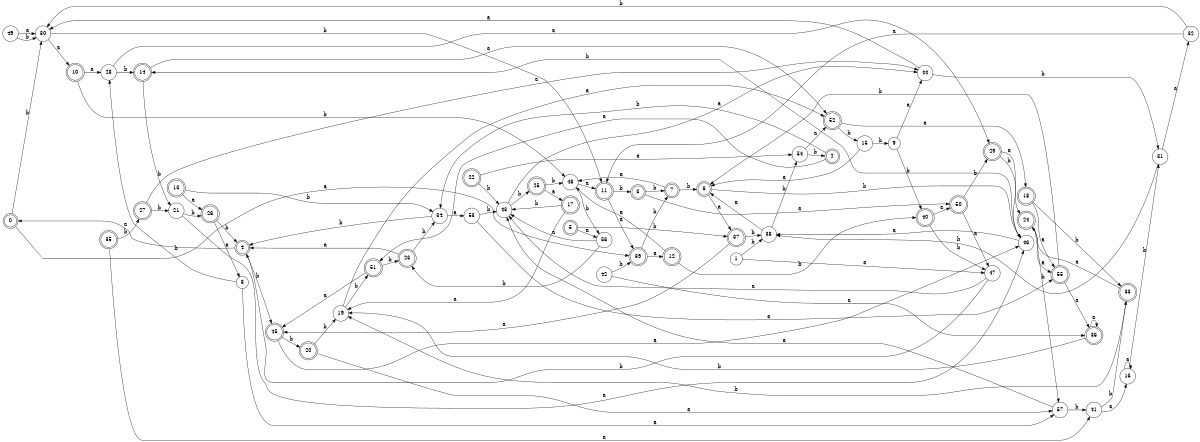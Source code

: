 digraph n47_6 {
__start0 [label="" shape="none"];

rankdir=LR;
size="8,5";

s0 [style="rounded,filled", color="black", fillcolor="white" shape="doublecircle", label="0"];
s1 [style="filled", color="black", fillcolor="white" shape="circle", label="1"];
s2 [style="rounded,filled", color="black", fillcolor="white" shape="doublecircle", label="2"];
s3 [style="rounded,filled", color="black", fillcolor="white" shape="doublecircle", label="3"];
s4 [style="rounded,filled", color="black", fillcolor="white" shape="doublecircle", label="4"];
s5 [style="rounded,filled", color="black", fillcolor="white" shape="doublecircle", label="5"];
s6 [style="rounded,filled", color="black", fillcolor="white" shape="doublecircle", label="6"];
s7 [style="rounded,filled", color="black", fillcolor="white" shape="doublecircle", label="7"];
s8 [style="filled", color="black", fillcolor="white" shape="circle", label="8"];
s9 [style="filled", color="black", fillcolor="white" shape="circle", label="9"];
s10 [style="rounded,filled", color="black", fillcolor="white" shape="doublecircle", label="10"];
s11 [style="rounded,filled", color="black", fillcolor="white" shape="doublecircle", label="11"];
s12 [style="rounded,filled", color="black", fillcolor="white" shape="doublecircle", label="12"];
s13 [style="rounded,filled", color="black", fillcolor="white" shape="doublecircle", label="13"];
s14 [style="rounded,filled", color="black", fillcolor="white" shape="doublecircle", label="14"];
s15 [style="filled", color="black", fillcolor="white" shape="circle", label="15"];
s16 [style="filled", color="black", fillcolor="white" shape="circle", label="16"];
s17 [style="rounded,filled", color="black", fillcolor="white" shape="doublecircle", label="17"];
s18 [style="rounded,filled", color="black", fillcolor="white" shape="doublecircle", label="18"];
s19 [style="filled", color="black", fillcolor="white" shape="circle", label="19"];
s20 [style="rounded,filled", color="black", fillcolor="white" shape="doublecircle", label="20"];
s21 [style="filled", color="black", fillcolor="white" shape="circle", label="21"];
s22 [style="rounded,filled", color="black", fillcolor="white" shape="doublecircle", label="22"];
s23 [style="rounded,filled", color="black", fillcolor="white" shape="doublecircle", label="23"];
s24 [style="rounded,filled", color="black", fillcolor="white" shape="doublecircle", label="24"];
s25 [style="rounded,filled", color="black", fillcolor="white" shape="doublecircle", label="25"];
s26 [style="rounded,filled", color="black", fillcolor="white" shape="doublecircle", label="26"];
s27 [style="rounded,filled", color="black", fillcolor="white" shape="doublecircle", label="27"];
s28 [style="filled", color="black", fillcolor="white" shape="circle", label="28"];
s29 [style="rounded,filled", color="black", fillcolor="white" shape="doublecircle", label="29"];
s30 [style="filled", color="black", fillcolor="white" shape="circle", label="30"];
s31 [style="filled", color="black", fillcolor="white" shape="circle", label="31"];
s32 [style="filled", color="black", fillcolor="white" shape="circle", label="32"];
s33 [style="rounded,filled", color="black", fillcolor="white" shape="doublecircle", label="33"];
s34 [style="filled", color="black", fillcolor="white" shape="circle", label="34"];
s35 [style="rounded,filled", color="black", fillcolor="white" shape="doublecircle", label="35"];
s36 [style="rounded,filled", color="black", fillcolor="white" shape="doublecircle", label="36"];
s37 [style="rounded,filled", color="black", fillcolor="white" shape="doublecircle", label="37"];
s38 [style="filled", color="black", fillcolor="white" shape="circle", label="38"];
s39 [style="rounded,filled", color="black", fillcolor="white" shape="doublecircle", label="39"];
s40 [style="rounded,filled", color="black", fillcolor="white" shape="doublecircle", label="40"];
s41 [style="filled", color="black", fillcolor="white" shape="circle", label="41"];
s42 [style="filled", color="black", fillcolor="white" shape="circle", label="42"];
s43 [style="filled", color="black", fillcolor="white" shape="circle", label="43"];
s44 [style="filled", color="black", fillcolor="white" shape="circle", label="44"];
s45 [style="rounded,filled", color="black", fillcolor="white" shape="doublecircle", label="45"];
s46 [style="filled", color="black", fillcolor="white" shape="circle", label="46"];
s47 [style="filled", color="black", fillcolor="white" shape="circle", label="47"];
s48 [style="filled", color="black", fillcolor="white" shape="circle", label="48"];
s49 [style="filled", color="black", fillcolor="white" shape="circle", label="49"];
s50 [style="rounded,filled", color="black", fillcolor="white" shape="doublecircle", label="50"];
s51 [style="rounded,filled", color="black", fillcolor="white" shape="doublecircle", label="51"];
s52 [style="rounded,filled", color="black", fillcolor="white" shape="doublecircle", label="52"];
s53 [style="filled", color="black", fillcolor="white" shape="circle", label="53"];
s54 [style="filled", color="black", fillcolor="white" shape="circle", label="54"];
s55 [style="rounded,filled", color="black", fillcolor="white" shape="doublecircle", label="55"];
s56 [style="filled", color="black", fillcolor="white" shape="circle", label="56"];
s57 [style="filled", color="black", fillcolor="white" shape="circle", label="57"];
s0 -> s39 [label="a"];
s0 -> s30 [label="b"];
s1 -> s47 [label="a"];
s1 -> s38 [label="b"];
s2 -> s51 [label="a"];
s2 -> s34 [label="b"];
s3 -> s50 [label="a"];
s3 -> s7 [label="b"];
s4 -> s0 [label="a"];
s4 -> s45 [label="b"];
s5 -> s56 [label="a"];
s5 -> s37 [label="b"];
s6 -> s37 [label="a"];
s6 -> s46 [label="b"];
s7 -> s48 [label="a"];
s7 -> s6 [label="b"];
s8 -> s57 [label="a"];
s8 -> s28 [label="b"];
s9 -> s44 [label="a"];
s9 -> s40 [label="b"];
s10 -> s28 [label="a"];
s10 -> s48 [label="b"];
s11 -> s39 [label="a"];
s11 -> s3 [label="b"];
s12 -> s48 [label="a"];
s12 -> s40 [label="b"];
s13 -> s26 [label="a"];
s13 -> s34 [label="b"];
s14 -> s52 [label="a"];
s14 -> s21 [label="b"];
s15 -> s6 [label="a"];
s15 -> s9 [label="b"];
s16 -> s16 [label="a"];
s16 -> s31 [label="b"];
s17 -> s19 [label="a"];
s17 -> s43 [label="b"];
s18 -> s55 [label="a"];
s18 -> s33 [label="b"];
s19 -> s52 [label="a"];
s19 -> s51 [label="b"];
s20 -> s57 [label="a"];
s20 -> s19 [label="b"];
s21 -> s46 [label="a"];
s21 -> s26 [label="b"];
s22 -> s54 [label="a"];
s22 -> s43 [label="b"];
s23 -> s4 [label="a"];
s23 -> s34 [label="b"];
s24 -> s55 [label="a"];
s24 -> s57 [label="b"];
s25 -> s17 [label="a"];
s25 -> s48 [label="b"];
s26 -> s8 [label="a"];
s26 -> s4 [label="b"];
s27 -> s44 [label="a"];
s27 -> s21 [label="b"];
s28 -> s29 [label="a"];
s28 -> s14 [label="b"];
s29 -> s24 [label="a"];
s29 -> s46 [label="b"];
s30 -> s10 [label="a"];
s30 -> s11 [label="b"];
s31 -> s32 [label="a"];
s31 -> s38 [label="b"];
s32 -> s11 [label="a"];
s32 -> s30 [label="b"];
s33 -> s24 [label="a"];
s33 -> s19 [label="b"];
s34 -> s53 [label="a"];
s34 -> s4 [label="b"];
s35 -> s41 [label="a"];
s35 -> s27 [label="b"];
s36 -> s36 [label="a"];
s36 -> s19 [label="b"];
s37 -> s45 [label="a"];
s37 -> s38 [label="b"];
s38 -> s6 [label="a"];
s38 -> s54 [label="b"];
s39 -> s12 [label="a"];
s39 -> s7 [label="b"];
s40 -> s50 [label="a"];
s40 -> s47 [label="b"];
s41 -> s16 [label="a"];
s41 -> s33 [label="b"];
s42 -> s36 [label="a"];
s42 -> s39 [label="b"];
s43 -> s44 [label="a"];
s43 -> s25 [label="b"];
s44 -> s30 [label="a"];
s44 -> s31 [label="b"];
s45 -> s46 [label="a"];
s45 -> s20 [label="b"];
s46 -> s38 [label="a"];
s46 -> s14 [label="b"];
s47 -> s43 [label="a"];
s47 -> s4 [label="b"];
s48 -> s11 [label="a"];
s48 -> s56 [label="b"];
s49 -> s30 [label="a"];
s49 -> s30 [label="b"];
s50 -> s47 [label="a"];
s50 -> s29 [label="b"];
s51 -> s45 [label="a"];
s51 -> s23 [label="b"];
s52 -> s18 [label="a"];
s52 -> s15 [label="b"];
s53 -> s55 [label="a"];
s53 -> s43 [label="b"];
s54 -> s52 [label="a"];
s54 -> s2 [label="b"];
s55 -> s36 [label="a"];
s55 -> s6 [label="b"];
s56 -> s43 [label="a"];
s56 -> s23 [label="b"];
s57 -> s43 [label="a"];
s57 -> s41 [label="b"];

}